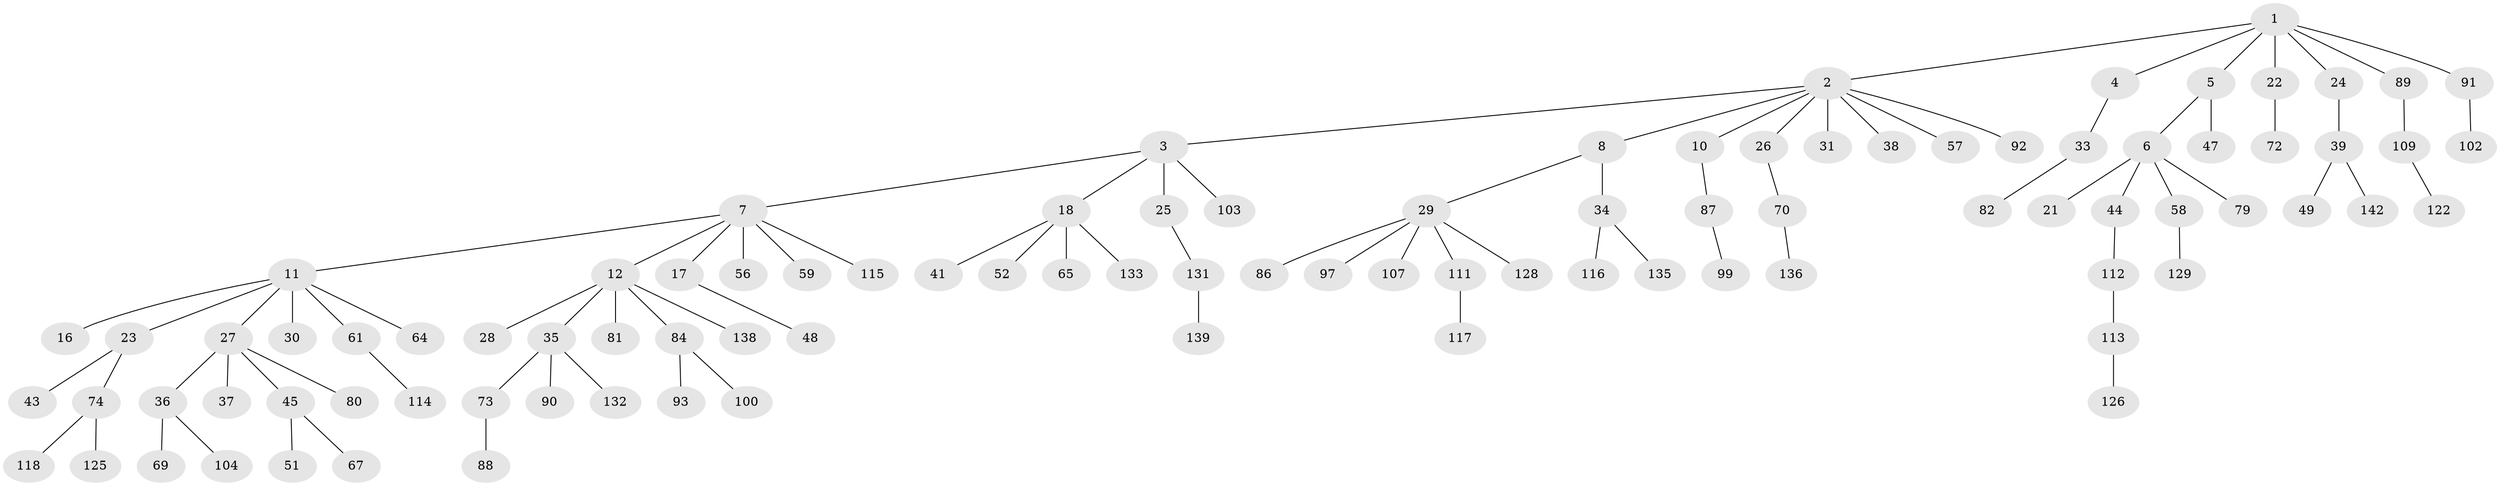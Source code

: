// Generated by graph-tools (version 1.1) at 2025/24/03/03/25 07:24:06]
// undirected, 96 vertices, 95 edges
graph export_dot {
graph [start="1"]
  node [color=gray90,style=filled];
  1 [super="+85"];
  2 [super="+9"];
  3;
  4 [super="+15"];
  5;
  6 [super="+13"];
  7 [super="+42"];
  8 [super="+14"];
  10 [super="+77"];
  11 [super="+19"];
  12 [super="+20"];
  16 [super="+95"];
  17;
  18 [super="+40"];
  21;
  22 [super="+68"];
  23 [super="+62"];
  24;
  25 [super="+46"];
  26 [super="+96"];
  27 [super="+54"];
  28;
  29 [super="+94"];
  30 [super="+60"];
  31 [super="+32"];
  33;
  34 [super="+75"];
  35 [super="+71"];
  36 [super="+50"];
  37 [super="+53"];
  38;
  39 [super="+78"];
  41 [super="+66"];
  43;
  44;
  45 [super="+63"];
  47;
  48 [super="+55"];
  49;
  51 [super="+83"];
  52 [super="+141"];
  56 [super="+137"];
  57 [super="+98"];
  58 [super="+106"];
  59;
  61;
  64;
  65;
  67;
  69;
  70 [super="+120"];
  72;
  73;
  74 [super="+76"];
  79;
  80;
  81;
  82;
  84 [super="+123"];
  86 [super="+130"];
  87;
  88;
  89;
  90;
  91 [super="+140"];
  92 [super="+101"];
  93;
  97;
  99;
  100;
  102;
  103 [super="+121"];
  104 [super="+105"];
  107 [super="+108"];
  109 [super="+110"];
  111;
  112 [super="+127"];
  113;
  114;
  115;
  116 [super="+119"];
  117;
  118;
  122 [super="+124"];
  125;
  126;
  128;
  129 [super="+134"];
  131;
  132;
  133;
  135;
  136;
  138;
  139 [super="+143"];
  142;
  1 -- 2;
  1 -- 4;
  1 -- 5;
  1 -- 22;
  1 -- 24;
  1 -- 89;
  1 -- 91;
  2 -- 3;
  2 -- 8;
  2 -- 31;
  2 -- 57;
  2 -- 92;
  2 -- 26;
  2 -- 10;
  2 -- 38;
  3 -- 7;
  3 -- 18;
  3 -- 25;
  3 -- 103;
  4 -- 33;
  5 -- 6;
  5 -- 47;
  6 -- 58;
  6 -- 44;
  6 -- 21;
  6 -- 79;
  7 -- 11;
  7 -- 12;
  7 -- 17;
  7 -- 56;
  7 -- 59;
  7 -- 115;
  8 -- 29;
  8 -- 34;
  10 -- 87;
  11 -- 16;
  11 -- 23;
  11 -- 27;
  11 -- 30;
  11 -- 61;
  11 -- 64;
  12 -- 35;
  12 -- 81;
  12 -- 84;
  12 -- 138;
  12 -- 28;
  17 -- 48;
  18 -- 52;
  18 -- 65;
  18 -- 41;
  18 -- 133;
  22 -- 72;
  23 -- 43;
  23 -- 74;
  24 -- 39;
  25 -- 131;
  26 -- 70;
  27 -- 36;
  27 -- 37;
  27 -- 45;
  27 -- 80;
  29 -- 86;
  29 -- 97;
  29 -- 107;
  29 -- 128;
  29 -- 111;
  33 -- 82;
  34 -- 116;
  34 -- 135;
  35 -- 132;
  35 -- 73;
  35 -- 90;
  36 -- 104;
  36 -- 69;
  39 -- 49;
  39 -- 142;
  44 -- 112;
  45 -- 51;
  45 -- 67;
  58 -- 129;
  61 -- 114;
  70 -- 136;
  73 -- 88;
  74 -- 125;
  74 -- 118;
  84 -- 93;
  84 -- 100;
  87 -- 99;
  89 -- 109;
  91 -- 102;
  109 -- 122;
  111 -- 117;
  112 -- 113;
  113 -- 126;
  131 -- 139;
}

